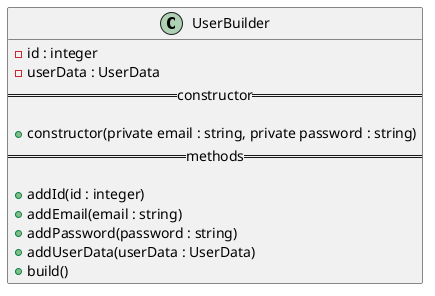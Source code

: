 @startuml UserBuilder Diagram
class UserBuilder {
  - id : integer
  - userData : UserData
  == constructor ==

  + constructor(private email : string, private password : string)
  == methods ==

  + addId(id : integer)
  + addEmail(email : string)
  + addPassword(password : string)
  + addUserData(userData : UserData)
  + build()
}
@enduml
